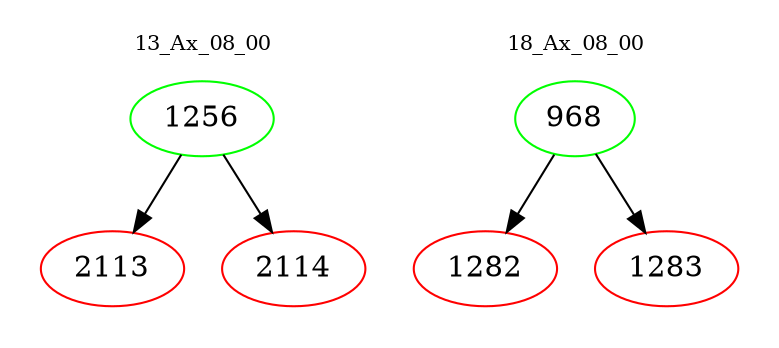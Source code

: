 digraph{
subgraph cluster_0 {
color = white
label = "13_Ax_08_00";
fontsize=10;
T0_1256 [label="1256", color="green"]
T0_1256 -> T0_2113 [color="black"]
T0_2113 [label="2113", color="red"]
T0_1256 -> T0_2114 [color="black"]
T0_2114 [label="2114", color="red"]
}
subgraph cluster_1 {
color = white
label = "18_Ax_08_00";
fontsize=10;
T1_968 [label="968", color="green"]
T1_968 -> T1_1282 [color="black"]
T1_1282 [label="1282", color="red"]
T1_968 -> T1_1283 [color="black"]
T1_1283 [label="1283", color="red"]
}
}
